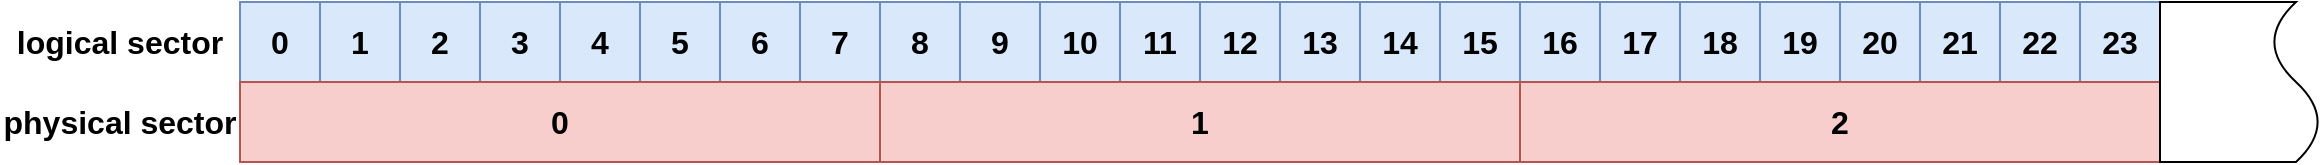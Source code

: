 <mxfile version="18.0.1" type="device"><diagram id="gcRgMySGg3ExoFio4z6W" name="第 1 页"><mxGraphModel dx="1102" dy="865" grid="1" gridSize="10" guides="1" tooltips="1" connect="1" arrows="1" fold="1" page="1" pageScale="1" pageWidth="1169" pageHeight="827" math="0" shadow="0"><root><mxCell id="0"/><mxCell id="1" parent="0"/><mxCell id="ucJs9NguJyXAe9hQvUkE-2" value="0" style="whiteSpace=wrap;html=1;aspect=fixed;fontSize=16;fontStyle=1;fillColor=#dae8fc;strokeColor=#6c8ebf;" parent="1" vertex="1"><mxGeometry x="120" y="320" width="40" height="40" as="geometry"/></mxCell><mxCell id="ucJs9NguJyXAe9hQvUkE-3" value="1" style="whiteSpace=wrap;html=1;aspect=fixed;fontSize=16;fontStyle=1;fillColor=#dae8fc;strokeColor=#6c8ebf;" parent="1" vertex="1"><mxGeometry x="160" y="320" width="40" height="40" as="geometry"/></mxCell><mxCell id="ucJs9NguJyXAe9hQvUkE-4" value="2" style="whiteSpace=wrap;html=1;aspect=fixed;fontSize=16;fontStyle=1;fillColor=#dae8fc;strokeColor=#6c8ebf;" parent="1" vertex="1"><mxGeometry x="200" y="320" width="40" height="40" as="geometry"/></mxCell><mxCell id="ucJs9NguJyXAe9hQvUkE-5" value="3" style="whiteSpace=wrap;html=1;aspect=fixed;fontSize=16;fontStyle=1;fillColor=#dae8fc;strokeColor=#6c8ebf;" parent="1" vertex="1"><mxGeometry x="240" y="320" width="40" height="40" as="geometry"/></mxCell><mxCell id="ucJs9NguJyXAe9hQvUkE-6" value="4" style="whiteSpace=wrap;html=1;aspect=fixed;fontSize=16;fontStyle=1;fillColor=#dae8fc;strokeColor=#6c8ebf;" parent="1" vertex="1"><mxGeometry x="280" y="320" width="40" height="40" as="geometry"/></mxCell><mxCell id="ucJs9NguJyXAe9hQvUkE-7" value="5" style="whiteSpace=wrap;html=1;aspect=fixed;fontSize=16;fontStyle=1;fillColor=#dae8fc;strokeColor=#6c8ebf;" parent="1" vertex="1"><mxGeometry x="320" y="320" width="40" height="40" as="geometry"/></mxCell><mxCell id="ucJs9NguJyXAe9hQvUkE-8" value="6" style="whiteSpace=wrap;html=1;aspect=fixed;fontSize=16;fontStyle=1;fillColor=#dae8fc;strokeColor=#6c8ebf;" parent="1" vertex="1"><mxGeometry x="360" y="320" width="40" height="40" as="geometry"/></mxCell><mxCell id="ucJs9NguJyXAe9hQvUkE-9" value="7" style="whiteSpace=wrap;html=1;aspect=fixed;fontSize=16;fontStyle=1;fillColor=#dae8fc;strokeColor=#6c8ebf;" parent="1" vertex="1"><mxGeometry x="400" y="320" width="40" height="40" as="geometry"/></mxCell><mxCell id="ucJs9NguJyXAe9hQvUkE-10" value="8" style="whiteSpace=wrap;html=1;aspect=fixed;fontSize=16;fontStyle=1;fillColor=#dae8fc;strokeColor=#6c8ebf;" parent="1" vertex="1"><mxGeometry x="440" y="320" width="40" height="40" as="geometry"/></mxCell><mxCell id="ucJs9NguJyXAe9hQvUkE-11" value="9" style="whiteSpace=wrap;html=1;aspect=fixed;fontSize=16;fontStyle=1;fillColor=#dae8fc;strokeColor=#6c8ebf;" parent="1" vertex="1"><mxGeometry x="480" y="320" width="40" height="40" as="geometry"/></mxCell><mxCell id="ucJs9NguJyXAe9hQvUkE-12" value="10" style="whiteSpace=wrap;html=1;aspect=fixed;fontSize=16;fontStyle=1;fillColor=#dae8fc;strokeColor=#6c8ebf;" parent="1" vertex="1"><mxGeometry x="520" y="320" width="40" height="40" as="geometry"/></mxCell><mxCell id="ucJs9NguJyXAe9hQvUkE-13" value="11" style="whiteSpace=wrap;html=1;aspect=fixed;fontSize=16;fontStyle=1;fillColor=#dae8fc;strokeColor=#6c8ebf;" parent="1" vertex="1"><mxGeometry x="560" y="320" width="40" height="40" as="geometry"/></mxCell><mxCell id="ucJs9NguJyXAe9hQvUkE-14" value="12" style="whiteSpace=wrap;html=1;aspect=fixed;fontSize=16;fontStyle=1;fillColor=#dae8fc;strokeColor=#6c8ebf;" parent="1" vertex="1"><mxGeometry x="600" y="320" width="40" height="40" as="geometry"/></mxCell><mxCell id="ucJs9NguJyXAe9hQvUkE-15" value="13" style="whiteSpace=wrap;html=1;aspect=fixed;fontSize=16;fontStyle=1;fillColor=#dae8fc;strokeColor=#6c8ebf;" parent="1" vertex="1"><mxGeometry x="640" y="320" width="40" height="40" as="geometry"/></mxCell><mxCell id="ucJs9NguJyXAe9hQvUkE-16" value="14" style="whiteSpace=wrap;html=1;aspect=fixed;fontSize=16;fontStyle=1;fillColor=#dae8fc;strokeColor=#6c8ebf;" parent="1" vertex="1"><mxGeometry x="680" y="320" width="40" height="40" as="geometry"/></mxCell><mxCell id="ucJs9NguJyXAe9hQvUkE-17" value="15" style="whiteSpace=wrap;html=1;aspect=fixed;fontSize=16;fontStyle=1;fillColor=#dae8fc;strokeColor=#6c8ebf;" parent="1" vertex="1"><mxGeometry x="720" y="320" width="40" height="40" as="geometry"/></mxCell><mxCell id="ucJs9NguJyXAe9hQvUkE-18" value="16" style="whiteSpace=wrap;html=1;aspect=fixed;fontSize=16;fontStyle=1;fillColor=#dae8fc;strokeColor=#6c8ebf;" parent="1" vertex="1"><mxGeometry x="760" y="320" width="40" height="40" as="geometry"/></mxCell><mxCell id="ucJs9NguJyXAe9hQvUkE-19" value="17" style="whiteSpace=wrap;html=1;aspect=fixed;fontSize=16;fontStyle=1;fillColor=#dae8fc;strokeColor=#6c8ebf;" parent="1" vertex="1"><mxGeometry x="800" y="320" width="40" height="40" as="geometry"/></mxCell><mxCell id="ucJs9NguJyXAe9hQvUkE-20" value="18" style="whiteSpace=wrap;html=1;aspect=fixed;fontSize=16;fontStyle=1;fillColor=#dae8fc;strokeColor=#6c8ebf;" parent="1" vertex="1"><mxGeometry x="840" y="320" width="40" height="40" as="geometry"/></mxCell><mxCell id="ucJs9NguJyXAe9hQvUkE-21" value="19" style="whiteSpace=wrap;html=1;aspect=fixed;fontSize=16;fontStyle=1;fillColor=#dae8fc;strokeColor=#6c8ebf;" parent="1" vertex="1"><mxGeometry x="880" y="320" width="40" height="40" as="geometry"/></mxCell><mxCell id="ucJs9NguJyXAe9hQvUkE-22" value="20" style="whiteSpace=wrap;html=1;aspect=fixed;fontSize=16;fontStyle=1;fillColor=#dae8fc;strokeColor=#6c8ebf;" parent="1" vertex="1"><mxGeometry x="920" y="320" width="40" height="40" as="geometry"/></mxCell><mxCell id="ucJs9NguJyXAe9hQvUkE-23" value="21" style="whiteSpace=wrap;html=1;aspect=fixed;fontSize=16;fontStyle=1;fillColor=#dae8fc;strokeColor=#6c8ebf;" parent="1" vertex="1"><mxGeometry x="960" y="320" width="40" height="40" as="geometry"/></mxCell><mxCell id="ucJs9NguJyXAe9hQvUkE-24" value="22" style="whiteSpace=wrap;html=1;aspect=fixed;fontSize=16;fontStyle=1;fillColor=#dae8fc;strokeColor=#6c8ebf;" parent="1" vertex="1"><mxGeometry x="1000" y="320" width="40" height="40" as="geometry"/></mxCell><mxCell id="ucJs9NguJyXAe9hQvUkE-25" value="23" style="whiteSpace=wrap;html=1;aspect=fixed;fontSize=16;fontStyle=1;fillColor=#dae8fc;strokeColor=#6c8ebf;" parent="1" vertex="1"><mxGeometry x="1040" y="320" width="40" height="40" as="geometry"/></mxCell><mxCell id="ucJs9NguJyXAe9hQvUkE-27" value="0" style="rounded=0;whiteSpace=wrap;html=1;fontSize=16;fontStyle=1;fillColor=#f8cecc;strokeColor=#b85450;" parent="1" vertex="1"><mxGeometry x="120" y="360" width="320" height="40" as="geometry"/></mxCell><mxCell id="ucJs9NguJyXAe9hQvUkE-28" value="1" style="rounded=0;whiteSpace=wrap;html=1;fontSize=16;fontStyle=1;fillColor=#f8cecc;strokeColor=#b85450;" parent="1" vertex="1"><mxGeometry x="440" y="360" width="320" height="40" as="geometry"/></mxCell><mxCell id="ucJs9NguJyXAe9hQvUkE-29" value="2" style="rounded=0;whiteSpace=wrap;html=1;fontSize=16;fontStyle=1;fillColor=#f8cecc;strokeColor=#b85450;" parent="1" vertex="1"><mxGeometry x="760" y="360" width="320" height="40" as="geometry"/></mxCell><mxCell id="ucJs9NguJyXAe9hQvUkE-30" value="logical sector" style="text;whiteSpace=wrap;html=1;fontSize=16;align=center;verticalAlign=middle;fontStyle=1" parent="1" vertex="1"><mxGeometry y="320" width="120" height="40" as="geometry"/></mxCell><mxCell id="ucJs9NguJyXAe9hQvUkE-31" value="physical sector" style="text;whiteSpace=wrap;html=1;fontSize=16;align=center;verticalAlign=middle;fontStyle=1" parent="1" vertex="1"><mxGeometry y="360" width="120" height="40" as="geometry"/></mxCell><mxCell id="e3qiCefgcHjDFuITXKhH-1" value="" style="shape=document;whiteSpace=wrap;html=1;boundedLbl=1;direction=north;" vertex="1" parent="1"><mxGeometry x="1080" y="320" width="80" height="80" as="geometry"/></mxCell></root></mxGraphModel></diagram></mxfile>